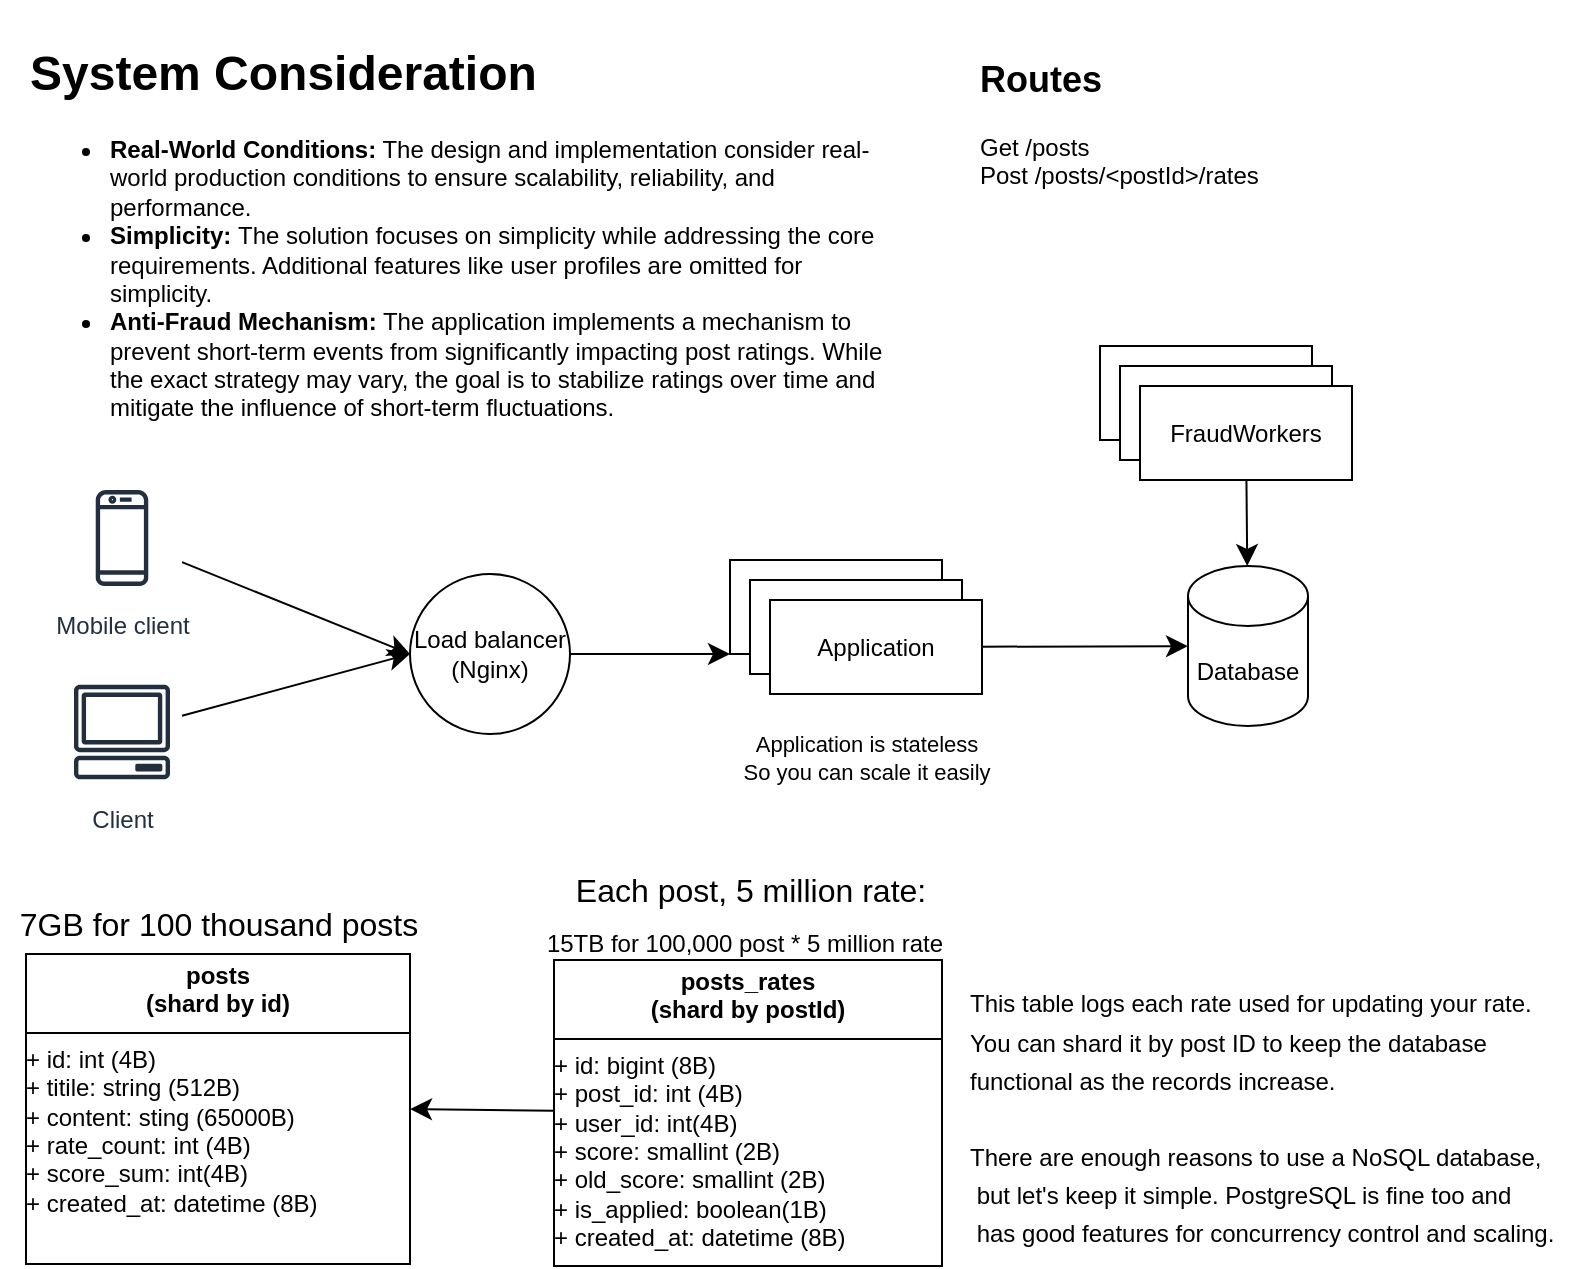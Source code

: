 <mxfile version="24.4.6" type="device">
  <diagram name="Page-1" id="A13zV0KK_G3ZBwLwW0nN">
    <mxGraphModel dx="920" dy="1172" grid="0" gridSize="10" guides="1" tooltips="1" connect="1" arrows="1" fold="1" page="0" pageScale="1" pageWidth="850" pageHeight="1100" math="0" shadow="0">
      <root>
        <mxCell id="0" />
        <mxCell id="1" parent="0" />
        <mxCell id="g95xKWHiburPXzUNhOFQ-1" value="&lt;h2 style=&quot;margin-top: 0px;&quot;&gt;Routes&lt;/h2&gt;&lt;p&gt;Get /posts&lt;br&gt;&lt;span style=&quot;background-color: initial;&quot;&gt;Post /posts/&amp;lt;postId&amp;gt;/rates&lt;/span&gt;&lt;/p&gt;" style="text;html=1;whiteSpace=wrap;overflow=hidden;rounded=0;" parent="1" vertex="1">
          <mxGeometry x="477" y="-117" width="180" height="120" as="geometry" />
        </mxCell>
        <mxCell id="g95xKWHiburPXzUNhOFQ-8" style="edgeStyle=none;curved=1;rounded=0;orthogonalLoop=1;jettySize=auto;html=1;entryX=0;entryY=0.5;entryDx=0;entryDy=0;fontSize=12;startSize=8;endSize=8;" parent="1" source="g95xKWHiburPXzUNhOFQ-3" target="g95xKWHiburPXzUNhOFQ-6" edge="1">
          <mxGeometry relative="1" as="geometry" />
        </mxCell>
        <mxCell id="g95xKWHiburPXzUNhOFQ-3" value="Mobile client" style="sketch=0;outlineConnect=0;fontColor=#232F3E;gradientColor=none;strokeColor=#232F3E;fillColor=#ffffff;dashed=0;verticalLabelPosition=bottom;verticalAlign=top;align=center;html=1;fontSize=12;fontStyle=0;aspect=fixed;shape=mxgraph.aws4.resourceIcon;resIcon=mxgraph.aws4.mobile_client;" parent="1" vertex="1">
          <mxGeometry x="20" y="99" width="60" height="60" as="geometry" />
        </mxCell>
        <mxCell id="g95xKWHiburPXzUNhOFQ-7" style="edgeStyle=none;curved=1;rounded=0;orthogonalLoop=1;jettySize=auto;html=1;entryX=0;entryY=0.5;entryDx=0;entryDy=0;fontSize=12;startSize=8;endSize=8;" parent="1" source="g95xKWHiburPXzUNhOFQ-4" target="g95xKWHiburPXzUNhOFQ-6" edge="1">
          <mxGeometry relative="1" as="geometry" />
        </mxCell>
        <mxCell id="g95xKWHiburPXzUNhOFQ-4" value="Client" style="sketch=0;outlineConnect=0;fontColor=#232F3E;gradientColor=none;strokeColor=#232F3E;fillColor=#ffffff;dashed=0;verticalLabelPosition=bottom;verticalAlign=top;align=center;html=1;fontSize=12;fontStyle=0;aspect=fixed;shape=mxgraph.aws4.resourceIcon;resIcon=mxgraph.aws4.client;" parent="1" vertex="1">
          <mxGeometry x="20" y="196" width="60" height="60" as="geometry" />
        </mxCell>
        <mxCell id="g95xKWHiburPXzUNhOFQ-15" style="edgeStyle=none;curved=1;rounded=0;orthogonalLoop=1;jettySize=auto;html=1;entryX=0;entryY=1;entryDx=0;entryDy=0;fontSize=12;startSize=8;endSize=8;" parent="1" source="g95xKWHiburPXzUNhOFQ-6" target="g95xKWHiburPXzUNhOFQ-9" edge="1">
          <mxGeometry relative="1" as="geometry" />
        </mxCell>
        <mxCell id="g95xKWHiburPXzUNhOFQ-6" value="Load balancer&lt;br&gt;(Nginx)" style="ellipse;whiteSpace=wrap;html=1;aspect=fixed;" parent="1" vertex="1">
          <mxGeometry x="194" y="147" width="80" height="80" as="geometry" />
        </mxCell>
        <mxCell id="g95xKWHiburPXzUNhOFQ-14" value="" style="group" parent="1" vertex="1" connectable="0">
          <mxGeometry x="351" y="140" width="142" height="118" as="geometry" />
        </mxCell>
        <mxCell id="g95xKWHiburPXzUNhOFQ-9" value="" style="rounded=0;whiteSpace=wrap;html=1;" parent="g95xKWHiburPXzUNhOFQ-14" vertex="1">
          <mxGeometry x="3" width="106" height="47" as="geometry" />
        </mxCell>
        <mxCell id="g95xKWHiburPXzUNhOFQ-10" value="" style="rounded=0;whiteSpace=wrap;html=1;" parent="g95xKWHiburPXzUNhOFQ-14" vertex="1">
          <mxGeometry x="13" y="10" width="106" height="47" as="geometry" />
        </mxCell>
        <mxCell id="g95xKWHiburPXzUNhOFQ-11" value="Application" style="rounded=0;whiteSpace=wrap;html=1;" parent="g95xKWHiburPXzUNhOFQ-14" vertex="1">
          <mxGeometry x="23" y="20" width="106" height="47" as="geometry" />
        </mxCell>
        <mxCell id="g95xKWHiburPXzUNhOFQ-12" value="Application is stateless&lt;br style=&quot;font-size: 11px;&quot;&gt;So you can scale it easily" style="text;html=1;align=center;verticalAlign=middle;resizable=0;points=[];autosize=1;strokeColor=none;fillColor=none;fontSize=11;" parent="g95xKWHiburPXzUNhOFQ-14" vertex="1">
          <mxGeometry y="80" width="142" height="38" as="geometry" />
        </mxCell>
        <mxCell id="g95xKWHiburPXzUNhOFQ-16" value="Database" style="shape=cylinder3;whiteSpace=wrap;html=1;boundedLbl=1;backgroundOutline=1;size=15;" parent="1" vertex="1">
          <mxGeometry x="583" y="143" width="60" height="80" as="geometry" />
        </mxCell>
        <mxCell id="g95xKWHiburPXzUNhOFQ-17" style="edgeStyle=none;curved=1;rounded=0;orthogonalLoop=1;jettySize=auto;html=1;fontSize=12;startSize=8;endSize=8;" parent="1" source="g95xKWHiburPXzUNhOFQ-11" target="g95xKWHiburPXzUNhOFQ-16" edge="1">
          <mxGeometry relative="1" as="geometry" />
        </mxCell>
        <mxCell id="g95xKWHiburPXzUNhOFQ-22" value="&lt;p style=&quot;margin:0px;margin-top:4px;text-align:center;&quot;&gt;&lt;b&gt;posts&lt;br&gt;(shard by id)&lt;/b&gt;&lt;/p&gt;&lt;hr size=&quot;1&quot; style=&quot;border-style:solid;&quot;&gt;&lt;div style=&quot;height:2px;&quot;&gt;+ id: int (4B)&lt;br&gt;+ titile: string (512B)&lt;br&gt;+ content: sting (65000B)&lt;br&gt;+ rate_count: int (4B)&lt;br&gt;+ score_sum: int(4B)&lt;br&gt;+ created_at: datetime (8B)&lt;br&gt;&lt;/div&gt;&lt;div style=&quot;height:2px;&quot;&gt;&lt;br&gt;&lt;br&gt;&lt;br&gt;&lt;br&gt;&lt;/div&gt;" style="verticalAlign=top;align=left;overflow=fill;html=1;whiteSpace=wrap;" parent="1" vertex="1">
          <mxGeometry x="2" y="337" width="192" height="155" as="geometry" />
        </mxCell>
        <mxCell id="g95xKWHiburPXzUNhOFQ-26" style="edgeStyle=none;curved=1;rounded=0;orthogonalLoop=1;jettySize=auto;html=1;entryX=1;entryY=0.5;entryDx=0;entryDy=0;fontSize=12;startSize=8;endSize=8;" parent="1" source="g95xKWHiburPXzUNhOFQ-24" target="g95xKWHiburPXzUNhOFQ-22" edge="1">
          <mxGeometry relative="1" as="geometry" />
        </mxCell>
        <mxCell id="g95xKWHiburPXzUNhOFQ-24" value="&lt;p style=&quot;margin:0px;margin-top:4px;text-align:center;&quot;&gt;&lt;b&gt;posts_rates&lt;br&gt;(shard by postId)&lt;/b&gt;&lt;/p&gt;&lt;hr size=&quot;1&quot; style=&quot;border-style:solid;&quot;&gt;&lt;div style=&quot;height:2px;&quot;&gt;+ id: bigint (8B)&lt;br&gt;+ post_id: int (4B)&lt;br&gt;+ user_id: int(4B)&lt;br&gt;+ score: smallint (2B)&lt;br&gt;+ old_score: smallint (2B)&lt;br&gt;+ is_applied: boolean(1B)&lt;br&gt;&lt;div style=&quot;height: 2px;&quot;&gt;+ created_at: datetime (8B)&lt;br&gt;&lt;/div&gt;&lt;div&gt;&lt;br&gt;&lt;/div&gt;&lt;/div&gt;" style="verticalAlign=top;align=left;overflow=fill;html=1;whiteSpace=wrap;" parent="1" vertex="1">
          <mxGeometry x="266" y="340" width="194" height="153" as="geometry" />
        </mxCell>
        <mxCell id="g95xKWHiburPXzUNhOFQ-27" value="7GB for 100 thousand posts" style="text;html=1;align=center;verticalAlign=middle;resizable=0;points=[];autosize=1;strokeColor=none;fillColor=none;fontSize=16;" parent="1" vertex="1">
          <mxGeometry x="-11" y="306" width="217" height="31" as="geometry" />
        </mxCell>
        <mxCell id="g95xKWHiburPXzUNhOFQ-29" value="Each post, 5 million rate:&lt;div&gt;&lt;br&gt;&lt;/div&gt;" style="text;html=1;align=center;verticalAlign=middle;resizable=0;points=[];autosize=1;strokeColor=none;fillColor=none;fontSize=16;" parent="1" vertex="1">
          <mxGeometry x="267" y="290" width="193" height="50" as="geometry" />
        </mxCell>
        <mxCell id="g95xKWHiburPXzUNhOFQ-30" value="&lt;div&gt;&lt;font style=&quot;font-size: 12px;&quot;&gt;15TB for 100,000 post * 5 million rate&lt;/font&gt;&lt;/div&gt;" style="text;html=1;align=center;verticalAlign=middle;resizable=0;points=[];autosize=1;strokeColor=none;fillColor=none;fontSize=16;" parent="1" vertex="1">
          <mxGeometry x="253" y="314" width="216" height="31" as="geometry" />
        </mxCell>
        <mxCell id="g95xKWHiburPXzUNhOFQ-31" value="&lt;div style=&quot;&quot;&gt;&lt;div style=&quot;&quot;&gt;&lt;span style=&quot;font-size: 12px;&quot;&gt;This table logs each rate used for updating your rate.&lt;/span&gt;&lt;/div&gt;&lt;div style=&quot;&quot;&gt;&lt;span style=&quot;font-size: 12px;&quot;&gt;You can shard it by post ID to keep the database &lt;br&gt;functional as the records increase.&lt;/span&gt;&lt;/div&gt;&lt;div style=&quot;&quot;&gt;&lt;span style=&quot;font-size: 12px;&quot;&gt;&lt;br&gt;&lt;/span&gt;&lt;/div&gt;&lt;div style=&quot;&quot;&gt;&lt;span style=&quot;font-size: 12px;&quot;&gt;There are enough reasons to use a NoSQL database,&lt;br&gt;&amp;nbsp;but let&#39;s keep it simple. PostgreSQL is fine too and&lt;br&gt;&amp;nbsp;has good features for concurrency control and scaling.&lt;/span&gt;&lt;/div&gt;&lt;/div&gt;" style="text;html=1;align=left;verticalAlign=middle;resizable=0;points=[];autosize=1;strokeColor=none;fillColor=none;fontSize=16;" parent="1" vertex="1">
          <mxGeometry x="472" y="345" width="310" height="146" as="geometry" />
        </mxCell>
        <mxCell id="OkIYj3103qbB7PWcmSPV-1" value="" style="group" parent="1" vertex="1" connectable="0">
          <mxGeometry x="536" y="33" width="142" height="118" as="geometry" />
        </mxCell>
        <mxCell id="OkIYj3103qbB7PWcmSPV-2" value="" style="rounded=0;whiteSpace=wrap;html=1;" parent="OkIYj3103qbB7PWcmSPV-1" vertex="1">
          <mxGeometry x="3" width="106" height="47" as="geometry" />
        </mxCell>
        <mxCell id="OkIYj3103qbB7PWcmSPV-3" value="" style="rounded=0;whiteSpace=wrap;html=1;" parent="OkIYj3103qbB7PWcmSPV-1" vertex="1">
          <mxGeometry x="13" y="10" width="106" height="47" as="geometry" />
        </mxCell>
        <mxCell id="OkIYj3103qbB7PWcmSPV-4" value="FraudWorkers" style="rounded=0;whiteSpace=wrap;html=1;" parent="OkIYj3103qbB7PWcmSPV-1" vertex="1">
          <mxGeometry x="23" y="20" width="106" height="47" as="geometry" />
        </mxCell>
        <mxCell id="4o4NbnxVGa7DIjqOIOSn-1" style="edgeStyle=none;curved=1;rounded=0;orthogonalLoop=1;jettySize=auto;html=1;fontSize=12;startSize=8;endSize=8;" parent="1" source="OkIYj3103qbB7PWcmSPV-4" target="g95xKWHiburPXzUNhOFQ-16" edge="1">
          <mxGeometry relative="1" as="geometry" />
        </mxCell>
        <mxCell id="ukEkeMWxO7Vua0eZMhOf-2" value="&lt;h1&gt;System Consideration&lt;/h1&gt;&lt;h1 style=&quot;margin-top: 0px;&quot;&gt;&lt;ul style=&quot;font-size: 12px;&quot;&gt;&lt;li style=&quot;&quot;&gt;Real-World Conditions:&lt;span style=&quot;font-weight: 400;&quot;&gt; The design and implementation consider real-world production conditions to ensure scalability, reliability, and performance.&lt;/span&gt;&lt;/li&gt;&lt;li style=&quot;&quot;&gt;Simplicity: &lt;span style=&quot;font-weight: 400;&quot;&gt;The solution focuses on simplicity while addressing the core requirements. Additional features like user profiles are omitted for simplicity.&lt;/span&gt;&lt;/li&gt;&lt;li style=&quot;&quot;&gt;Anti-Fraud Mechanism:&lt;span style=&quot;font-weight: 400;&quot;&gt; The application implements a mechanism to prevent short-term events from significantly impacting post ratings. While the exact strategy may vary, the goal is to stabilize ratings over time and mitigate the influence of short-term fluctuations.&lt;/span&gt;&lt;/li&gt;&lt;/ul&gt;&lt;/h1&gt;" style="text;html=1;whiteSpace=wrap;overflow=hidden;rounded=0;" vertex="1" parent="1">
          <mxGeometry x="2" y="-140" width="440" height="222" as="geometry" />
        </mxCell>
      </root>
    </mxGraphModel>
  </diagram>
</mxfile>
